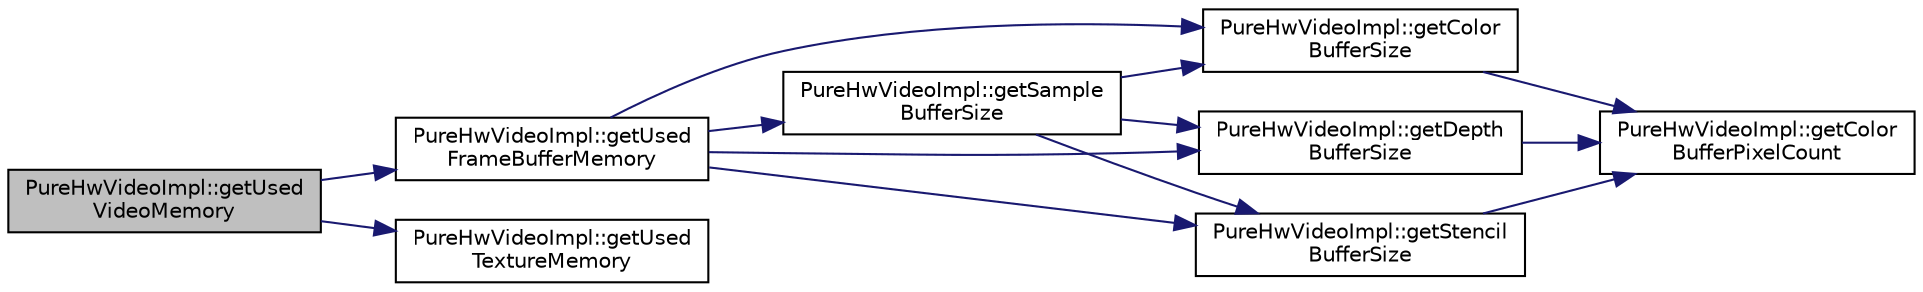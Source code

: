 digraph "PureHwVideoImpl::getUsedVideoMemory"
{
 // LATEX_PDF_SIZE
  edge [fontname="Helvetica",fontsize="10",labelfontname="Helvetica",labelfontsize="10"];
  node [fontname="Helvetica",fontsize="10",shape=record];
  rankdir="LR";
  Node1 [label="PureHwVideoImpl::getUsed\lVideoMemory",height=0.2,width=0.4,color="black", fillcolor="grey75", style="filled", fontcolor="black",tooltip="Gets the amount of used VRAM."];
  Node1 -> Node2 [color="midnightblue",fontsize="10",style="solid",fontname="Helvetica"];
  Node2 [label="PureHwVideoImpl::getUsed\lFrameBufferMemory",height=0.2,width=0.4,color="black", fillcolor="white", style="filled",URL="$class_pure_hw_video_impl.html#a1bfdbece9354f8806f571f245ad64a20",tooltip="Gets the amount of VRAM used by the Frame Buffer in Bytes."];
  Node2 -> Node3 [color="midnightblue",fontsize="10",style="solid",fontname="Helvetica"];
  Node3 [label="PureHwVideoImpl::getColor\lBufferSize",height=0.2,width=0.4,color="black", fillcolor="white", style="filled",URL="$class_pure_hw_video_impl.html#afb123d73c2a44ed932760ea251511e95",tooltip="Gets the amount of VRAM used by the Color Buffer in Bytes."];
  Node3 -> Node4 [color="midnightblue",fontsize="10",style="solid",fontname="Helvetica"];
  Node4 [label="PureHwVideoImpl::getColor\lBufferPixelCount",height=0.2,width=0.4,color="black", fillcolor="white", style="filled",URL="$class_pure_hw_video_impl.html#a06d1efb859e4872cebf4dc6a49aa46f6",tooltip="Gets the number of pixels in the Frame Buffer (width x height)."];
  Node2 -> Node5 [color="midnightblue",fontsize="10",style="solid",fontname="Helvetica"];
  Node5 [label="PureHwVideoImpl::getDepth\lBufferSize",height=0.2,width=0.4,color="black", fillcolor="white", style="filled",URL="$class_pure_hw_video_impl.html#a5be6948effe327414469a567c1dbfcb3",tooltip="Gets the amount of VRAM used by the Depth Buffer in Bytes."];
  Node5 -> Node4 [color="midnightblue",fontsize="10",style="solid",fontname="Helvetica"];
  Node2 -> Node6 [color="midnightblue",fontsize="10",style="solid",fontname="Helvetica"];
  Node6 [label="PureHwVideoImpl::getSample\lBufferSize",height=0.2,width=0.4,color="black", fillcolor="white", style="filled",URL="$class_pure_hw_video_impl.html#a00652ec5a36d861854aa57d37b304533",tooltip="Gets the amount of VRAM used by the Sample Buffer in Bytes."];
  Node6 -> Node3 [color="midnightblue",fontsize="10",style="solid",fontname="Helvetica"];
  Node6 -> Node5 [color="midnightblue",fontsize="10",style="solid",fontname="Helvetica"];
  Node6 -> Node7 [color="midnightblue",fontsize="10",style="solid",fontname="Helvetica"];
  Node7 [label="PureHwVideoImpl::getStencil\lBufferSize",height=0.2,width=0.4,color="black", fillcolor="white", style="filled",URL="$class_pure_hw_video_impl.html#a3b125032a5f000a162c25fa56d80d85f",tooltip="Gets the amount of VRAM used by the Stencil Buffer in Bytes."];
  Node7 -> Node4 [color="midnightblue",fontsize="10",style="solid",fontname="Helvetica"];
  Node2 -> Node7 [color="midnightblue",fontsize="10",style="solid",fontname="Helvetica"];
  Node1 -> Node8 [color="midnightblue",fontsize="10",style="solid",fontname="Helvetica"];
  Node8 [label="PureHwVideoImpl::getUsed\lTextureMemory",height=0.2,width=0.4,color="black", fillcolor="white", style="filled",URL="$class_pure_hw_video_impl.html#aff10bda889814ac0aa2e4fd4a44cb7a6",tooltip="Gets the amount of used texture memory."];
}
